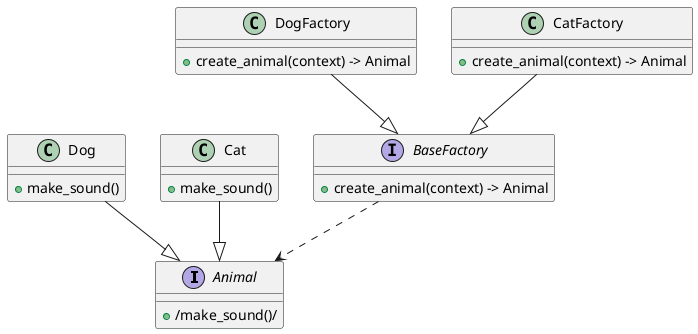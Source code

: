 @startuml
interface Animal{
    + /make_sound()/
}

class Dog{
    + make_sound()
}

class Cat{
    + make_sound()
}

Dog --|> Animal
Cat --|> Animal

interface BaseFactory{
    + create_animal(context) -> Animal
}

class DogFactory{
    + create_animal(context) -> Animal
}

class CatFactory{
    + create_animal(context) -> Animal
}

DogFactory --|> BaseFactory 
CatFactory --|> BaseFactory

BaseFactory ..> Animal
@enduml